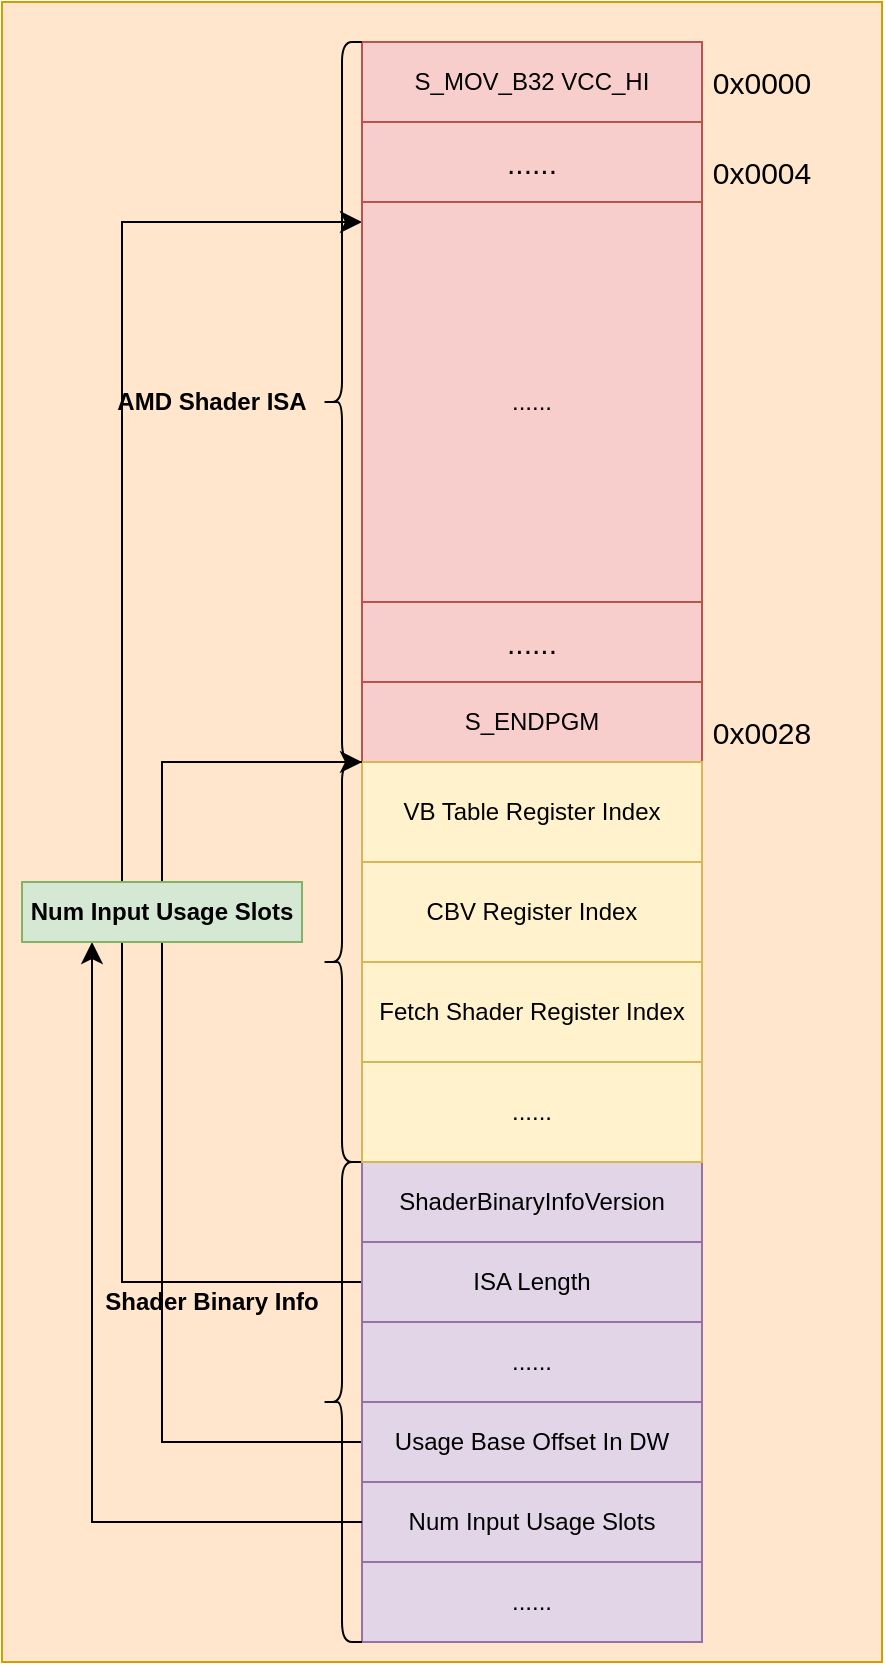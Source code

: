 <mxfile version="24.2.5" type="device">
  <diagram name="Page-1" id="bfvtNT1rPqC4DjaO5_5I">
    <mxGraphModel dx="2074" dy="1205" grid="1" gridSize="10" guides="1" tooltips="1" connect="1" arrows="1" fold="1" page="1" pageScale="1" pageWidth="827" pageHeight="1169" math="0" shadow="0">
      <root>
        <mxCell id="0" />
        <mxCell id="1" parent="0" />
        <mxCell id="Xlqu5WIL9nAAs1W-_xud-57" value="" style="rounded=0;whiteSpace=wrap;html=1;fillColor=#ffe6cc;strokeColor=#d79b00;" vertex="1" parent="1">
          <mxGeometry x="20" y="380" width="440" height="830" as="geometry" />
        </mxCell>
        <mxCell id="Xlqu5WIL9nAAs1W-_xud-56" value="" style="edgeStyle=elbowEdgeStyle;elbow=horizontal;endArrow=classic;html=1;curved=0;rounded=0;endSize=8;startSize=8;entryX=0;entryY=0.25;entryDx=0;entryDy=0;exitX=0;exitY=0.5;exitDx=0;exitDy=0;" edge="1" parent="1" source="Xlqu5WIL9nAAs1W-_xud-40" target="Xlqu5WIL9nAAs1W-_xud-14">
          <mxGeometry width="50" height="50" relative="1" as="geometry">
            <mxPoint x="210" y="1060" as="sourcePoint" />
            <mxPoint x="210" y="770" as="targetPoint" />
            <Array as="points">
              <mxPoint x="80" y="740" />
            </Array>
          </mxGeometry>
        </mxCell>
        <mxCell id="Xlqu5WIL9nAAs1W-_xud-55" value="" style="edgeStyle=elbowEdgeStyle;elbow=horizontal;endArrow=classic;html=1;curved=0;rounded=0;endSize=8;startSize=8;entryX=0;entryY=0;entryDx=0;entryDy=0;exitX=0;exitY=0.5;exitDx=0;exitDy=0;" edge="1" parent="1" source="Xlqu5WIL9nAAs1W-_xud-42" target="Xlqu5WIL9nAAs1W-_xud-32">
          <mxGeometry width="50" height="50" relative="1" as="geometry">
            <mxPoint x="210" y="1100" as="sourcePoint" />
            <mxPoint x="40" y="845" as="targetPoint" />
            <Array as="points">
              <mxPoint x="100" y="910" />
            </Array>
          </mxGeometry>
        </mxCell>
        <mxCell id="Xlqu5WIL9nAAs1W-_xud-14" value="......" style="rounded=0;whiteSpace=wrap;html=1;fillColor=#f8cecc;strokeColor=#b85450;" vertex="1" parent="1">
          <mxGeometry x="200" y="400" width="170" height="360" as="geometry" />
        </mxCell>
        <mxCell id="Xlqu5WIL9nAAs1W-_xud-28" value="S_MOV_B32 VCC_HI" style="rounded=0;whiteSpace=wrap;html=1;fontSize=12;fillColor=#f8cecc;strokeColor=#b85450;" vertex="1" parent="1">
          <mxGeometry x="200" y="400" width="170" height="40" as="geometry" />
        </mxCell>
        <mxCell id="Xlqu5WIL9nAAs1W-_xud-29" value="0x0000" style="text;html=1;align=center;verticalAlign=middle;whiteSpace=wrap;rounded=0;fontSize=15;" vertex="1" parent="1">
          <mxGeometry x="370" y="405" width="60" height="30" as="geometry" />
        </mxCell>
        <mxCell id="Xlqu5WIL9nAAs1W-_xud-30" value="S_ENDPGM" style="rounded=0;whiteSpace=wrap;html=1;fontSize=12;fillColor=#f8cecc;strokeColor=#b85450;" vertex="1" parent="1">
          <mxGeometry x="200" y="720" width="170" height="40" as="geometry" />
        </mxCell>
        <mxCell id="Xlqu5WIL9nAAs1W-_xud-31" value="0x0028" style="text;html=1;align=center;verticalAlign=middle;whiteSpace=wrap;rounded=0;fontSize=15;" vertex="1" parent="1">
          <mxGeometry x="370" y="730" width="60" height="30" as="geometry" />
        </mxCell>
        <mxCell id="Xlqu5WIL9nAAs1W-_xud-32" value="VB Table Register Index" style="rounded=0;whiteSpace=wrap;html=1;fillColor=#fff2cc;strokeColor=#d6b656;" vertex="1" parent="1">
          <mxGeometry x="200" y="760" width="170" height="50" as="geometry" />
        </mxCell>
        <mxCell id="Xlqu5WIL9nAAs1W-_xud-33" value="CBV Register Index" style="rounded=0;whiteSpace=wrap;html=1;fillColor=#fff2cc;strokeColor=#d6b656;" vertex="1" parent="1">
          <mxGeometry x="200" y="810" width="170" height="50" as="geometry" />
        </mxCell>
        <mxCell id="Xlqu5WIL9nAAs1W-_xud-34" value="Fetch Shader Register Index" style="rounded=0;whiteSpace=wrap;html=1;fillColor=#fff2cc;strokeColor=#d6b656;" vertex="1" parent="1">
          <mxGeometry x="200" y="860" width="170" height="50" as="geometry" />
        </mxCell>
        <mxCell id="Xlqu5WIL9nAAs1W-_xud-36" value="" style="shape=curlyBracket;whiteSpace=wrap;html=1;rounded=1;labelPosition=left;verticalLabelPosition=middle;align=right;verticalAlign=middle;" vertex="1" parent="1">
          <mxGeometry x="180" y="760" width="20" height="200" as="geometry" />
        </mxCell>
        <mxCell id="Xlqu5WIL9nAAs1W-_xud-39" value="ShaderBinaryInfoVersion" style="rounded=0;whiteSpace=wrap;html=1;fillColor=#e1d5e7;strokeColor=#9673a6;" vertex="1" parent="1">
          <mxGeometry x="200" y="960" width="170" height="40" as="geometry" />
        </mxCell>
        <mxCell id="Xlqu5WIL9nAAs1W-_xud-40" value="ISA Length" style="rounded=0;whiteSpace=wrap;html=1;fillColor=#e1d5e7;strokeColor=#9673a6;" vertex="1" parent="1">
          <mxGeometry x="200" y="1000" width="170" height="40" as="geometry" />
        </mxCell>
        <mxCell id="Xlqu5WIL9nAAs1W-_xud-41" value="......" style="rounded=0;whiteSpace=wrap;html=1;fillColor=#e1d5e7;strokeColor=#9673a6;" vertex="1" parent="1">
          <mxGeometry x="200" y="1040" width="170" height="40" as="geometry" />
        </mxCell>
        <mxCell id="Xlqu5WIL9nAAs1W-_xud-42" value="Usage Base Offset In DW" style="rounded=0;whiteSpace=wrap;html=1;fillColor=#e1d5e7;strokeColor=#9673a6;" vertex="1" parent="1">
          <mxGeometry x="200" y="1080" width="170" height="40" as="geometry" />
        </mxCell>
        <mxCell id="Xlqu5WIL9nAAs1W-_xud-43" value="Num Input Usage Slots" style="rounded=0;whiteSpace=wrap;html=1;fillColor=#e1d5e7;strokeColor=#9673a6;" vertex="1" parent="1">
          <mxGeometry x="200" y="1120" width="170" height="40" as="geometry" />
        </mxCell>
        <mxCell id="Xlqu5WIL9nAAs1W-_xud-44" value="......" style="rounded=0;whiteSpace=wrap;html=1;fillColor=#e1d5e7;strokeColor=#9673a6;" vertex="1" parent="1">
          <mxGeometry x="200" y="1160" width="170" height="40" as="geometry" />
        </mxCell>
        <mxCell id="Xlqu5WIL9nAAs1W-_xud-45" value="" style="shape=curlyBracket;whiteSpace=wrap;html=1;rounded=1;labelPosition=left;verticalLabelPosition=middle;align=right;verticalAlign=middle;" vertex="1" parent="1">
          <mxGeometry x="180" y="400" width="20" height="360" as="geometry" />
        </mxCell>
        <mxCell id="Xlqu5WIL9nAAs1W-_xud-46" value="......" style="rounded=0;whiteSpace=wrap;html=1;fontSize=15;fillColor=#f8cecc;strokeColor=#b85450;" vertex="1" parent="1">
          <mxGeometry x="200" y="440" width="170" height="40" as="geometry" />
        </mxCell>
        <mxCell id="Xlqu5WIL9nAAs1W-_xud-47" value="......" style="rounded=0;whiteSpace=wrap;html=1;fontSize=15;fillColor=#f8cecc;strokeColor=#b85450;" vertex="1" parent="1">
          <mxGeometry x="200" y="680" width="170" height="40" as="geometry" />
        </mxCell>
        <mxCell id="Xlqu5WIL9nAAs1W-_xud-48" value="0x0004" style="text;html=1;align=center;verticalAlign=middle;whiteSpace=wrap;rounded=0;fontSize=15;" vertex="1" parent="1">
          <mxGeometry x="370" y="450" width="60" height="30" as="geometry" />
        </mxCell>
        <mxCell id="Xlqu5WIL9nAAs1W-_xud-49" value="" style="shape=curlyBracket;whiteSpace=wrap;html=1;rounded=1;labelPosition=left;verticalLabelPosition=middle;align=right;verticalAlign=middle;" vertex="1" parent="1">
          <mxGeometry x="180" y="960" width="20" height="240" as="geometry" />
        </mxCell>
        <mxCell id="Xlqu5WIL9nAAs1W-_xud-51" value="Shader Binary Info" style="text;html=1;align=center;verticalAlign=middle;whiteSpace=wrap;rounded=0;fontStyle=1" vertex="1" parent="1">
          <mxGeometry x="50" y="1015" width="150" height="30" as="geometry" />
        </mxCell>
        <mxCell id="Xlqu5WIL9nAAs1W-_xud-52" value="AMD Shader ISA" style="text;html=1;align=center;verticalAlign=middle;whiteSpace=wrap;rounded=0;fontStyle=1" vertex="1" parent="1">
          <mxGeometry x="50" y="565" width="150" height="30" as="geometry" />
        </mxCell>
        <mxCell id="Xlqu5WIL9nAAs1W-_xud-53" value="" style="edgeStyle=elbowEdgeStyle;elbow=horizontal;endArrow=classic;html=1;curved=0;rounded=0;endSize=8;startSize=8;entryX=0.25;entryY=1;entryDx=0;entryDy=0;" edge="1" parent="1" source="Xlqu5WIL9nAAs1W-_xud-43" target="Xlqu5WIL9nAAs1W-_xud-54">
          <mxGeometry width="50" height="50" relative="1" as="geometry">
            <mxPoint x="200" y="1090" as="sourcePoint" />
            <mxPoint x="60" y="860" as="targetPoint" />
            <Array as="points">
              <mxPoint x="65" y="970" />
            </Array>
          </mxGeometry>
        </mxCell>
        <mxCell id="Xlqu5WIL9nAAs1W-_xud-54" value="Num Input Usage Slots" style="rounded=0;whiteSpace=wrap;html=1;fillColor=#d5e8d4;strokeColor=#82b366;fontStyle=1" vertex="1" parent="1">
          <mxGeometry x="30" y="820" width="140" height="30" as="geometry" />
        </mxCell>
        <mxCell id="Xlqu5WIL9nAAs1W-_xud-58" value="......" style="rounded=0;whiteSpace=wrap;html=1;fillColor=#fff2cc;strokeColor=#d6b656;" vertex="1" parent="1">
          <mxGeometry x="200" y="910" width="170" height="50" as="geometry" />
        </mxCell>
      </root>
    </mxGraphModel>
  </diagram>
</mxfile>
